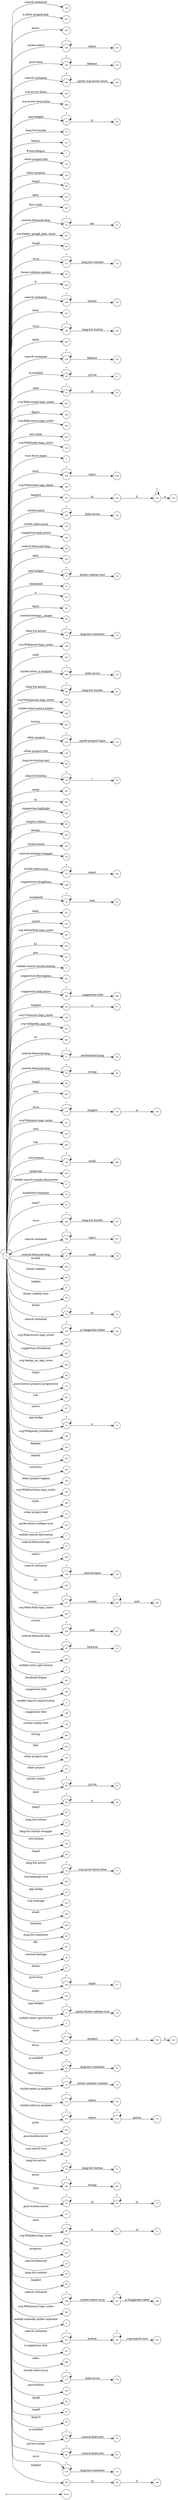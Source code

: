 digraph NFA {
  rankdir=LR;
  node [shape=circle, fontsize=10];
  __start [shape=point, label=""];
  __start -> None;
  139 [label="139"];
  214 [label="214"];
  54 [label="54"];
  14 [label="14"];
  233 [label="233"];
  166 [label="166"];
  12 [label="12"];
  134 [label="134"];
  144 [label="144"];
  152 [label="152"];
  205 [label="205"];
  206 [label="206"];
  19 [label="19"];
  76 [label="76"];
  221 [label="221"];
  1 [label="1"];
  125 [label="125"];
  129 [label="129"];
  89 [label="89"];
  165 [label="165"];
  218 [label="218"];
  230 [label="230"];
  31 [label="31"];
  103 [label="103"];
  123 [label="123"];
  104 [label="104"];
  207 [label="207"];
  90 [label="90"];
  112 [label="112"];
  45 [label="45"];
  220 [label="220"];
  149 [label="149"];
  237 [label="237"];
  108 [label="108"];
  155 [label="155"];
  264 [label="264"];
  154 [label="154"];
  60 [label="60"];
  20 [label="20"];
  235 [label="235"];
  53 [label="53"];
  30 [label="30"];
  203 [label="203"];
  99 [label="99"];
  229 [label="229"];
  100 [label="100"];
  102 [label="102"];
  200 [label="200"];
  65 [label="65"];
  244 [label="244"];
  67 [label="67"];
  186 [label="186"];
  193 [label="193"];
  2 [label="2"];
  56 [label="56"];
  238 [label="238"];
  196 [label="196"];
  101 [label="101"];
  164 [label="164"];
  32 [label="32"];
  176 [label="176"];
  184 [label="184"];
  26 [label="26"];
  137 [label="137"];
  116 [label="116"];
  174 [label="174"];
  216 [label="216"];
  15 [label="15"];
  21 [label="21"];
  213 [label="213"];
  241 [label="241"];
  40 [label="40"];
  18 [label="18"];
  72 [label="72"];
  160 [label="160"];
  199 [label="199"];
  225 [label="225"];
  52 [label="52"];
  169 [label="169"];
  68 [label="68"];
  150 [label="150"];
  201 [label="201"];
  168 [label="168"];
  143 [label="143"];
  43 [label="43"];
  223 [label="223"];
  122 [label="122"];
  128 [label="128"];
  80 [label="80"];
  78 [label="78"];
  255 [label="255"];
  267 [label="267"];
  182 [label="182"];
  95 [label="95"];
  226 [label="226"];
  163 [label="163"];
  39 [label="39"];
  179 [label="179"];
  172 [label="172"];
  189 [label="189"];
  22 [label="22"];
  222 [label="222"];
  23 [label="23"];
  161 [label="161"];
  191 [label="191"];
  232 [label="232"];
  251 [label="251"];
  28 [label="28"];
  79 [label="79"];
  8 [label="8"];
  71 [label="71"];
  181 [label="181"];
  185 [label="185"];
  96 [label="96"];
  167 [label="167"];
  190 [label="190"];
  212 [label="212"];
  265 [label="265"];
  51 [label="51"];
  75 [label="75"];
  27 [label="27"];
  35 [label="35"];
  49 [label="49"];
  86 [label="86"];
  240 [label="240"];
  114 [label="114"];
  197 [label="197"];
  254 [label="254"];
  263 [label="263"];
  159 [label="159"];
  250 [label="250"];
  9 [label="9"];
  148 [label="148"];
  24 [label="24"];
  61 [label="61"];
  91 [label="91"];
  106 [label="106"];
  156 [label="156"];
  33 [label="33"];
  242 [label="242"];
  44 [label="44"];
  47 [label="47"];
  46 [label="46"];
  42 [label="42"];
  175 [label="175"];
  248 [label="248"];
  140 [label="140"];
  16 [label="16"];
  153 [label="153"];
  202 [label="202"];
  111 [label="111"];
  187 [label="187"];
  208 [label="208"];
  239 [label="239"];
  84 [label="84"];
  145 [label="145"];
  133 [label="133"];
  261 [label="261"];
  217 [label="217"];
  11 [label="11"];
  257 [label="257"];
  198 [label="198"];
  228 [label="228"];
  107 [label="107"];
  245 [label="245"];
  262 [label="262"];
  113 [label="113"];
  126 [label="126"];
  195 [label="195"];
  246 [label="246"];
  109 [label="109"];
  141 [label="141"];
  127 [label="127"];
  162 [label="162"];
  0 [label="0"];
  7 [label="7"];
  37 [label="37"];
  258 [label="258"];
  63 [label="63"];
  142 [label="142"];
  236 [label="236"];
  247 [label="247"];
  192 [label="192"];
  256 [label="256"];
  29 [label="29"];
  224 [label="224"];
  5 [label="5"];
  105 [label="105"];
  183 [label="183"];
  6 [label="6"];
  188 [label="188"];
  138 [label="138"];
  260 [label="260"];
  243 [label="243"];
  124 [label="124"];
  121 [label="121"];
  66 [label="66"];
  48 [label="48"];
  87 [label="87"];
  77 [label="77"];
  81 [label="81"];
  158 [label="158"];
  88 [label="88"];
  74 [label="74"];
  209 [label="209"];
  10 [label="10"];
  210 [label="210"];
  119 [label="119"];
  259 [label="259"];
  266 [label="266"];
  82 [label="82"];
  227 [label="227"];
  249 [label="249"];
  38 [label="38"];
  41 [label="41"];
  136 [label="136"];
  147 [label="147"];
  219 [label="219"];
  17 [label="17"];
  4 [label="4"];
  117 [label="117"];
  231 [label="231"];
  170 [label="170"];
  62 [label="62"];
  13 [label="13"];
  171 [label="171"];
  115 [label="115"];
  180 [label="180"];
  173 [label="173"];
  252 [label="252"];
  59 [label="59"];
  132 [label="132"];
  211 [label="211"];
  135 [label="135"];
  120 [label="120"];
  73 [label="73"];
  70 [label="70"];
  118 [label="118"];
  157 [label="157"];
  234 [label="234"];
  55 [label="55"];
  131 [label="131"];
  50 [label="50"];
  194 [label="194"];
  253 [label="253"];
  25 [label="25"];
  178 [label="178"];
  83 [label="83"];
  94 [label="94"];
  146 [label="146"];
  204 [label="204"];
  3 [label="3"];
  97 [label="97"];
  151 [label="151"];
  215 [label="215"];
  268 [label="268"];
  57 [label="57"];
  177 [label="177"];
  130 [label="130"];
  92 [label="92"];
  93 [label="93"];
  85 [label="85"];
  34 [label="34"];
  36 [label="36"];
  58 [label="58"];
  64 [label="64"];
  110 [label="110"];
  69 [label="69"];
  98 [label="98"];
  { node [shape=doublecircle]; 1 2 3 4 5 6 7 8 9 10 12 14 16 18 20 21 23 24 25 26 28 30 32 34 36 37 38 39 40 41 43 44 45 46 47 49 52 54 57 59 61 63 65 67 69 71 73 75 76 77 79 80 81 82 83 84 85 86 87 88 89 90 91 92 93 94 95 97 100 104 105 107 109 111 113 116 120 121 123 124 125 126 127 128 129 130 131 132 133 135 137 138 139 141 143 145 148 150 153 155 157 158 160 161 162 163 165 167 168 170 172 175 176 178 180 181 182 183 184 186 187 188 189 190 191 192 193 194 195 196 197 198 199 200 201 202 203 204 205 206 207 208 209 210 211 212 213 214 215 216 217 218 219 220 221 222 223 224 225 226 227 228 229 230 231 232 233 235 236 237 239 240 241 242 243 244 245 246 249 250 251 252 253 254 255 257 258 259 260 261 262 263 264 265 266 267 268 }
  0 -> 0 [label="*"];
  0 -> 1 [label="#searchInput"];
  0 -> 2 [label="-moz-focus-inner"];
  0 -> 3 [label="-webkit-calendar-picker-indicator"];
  0 -> 4 [label="-webkit-inner-spin-button"];
  0 -> 5 [label="-webkit-outer-spin-button"];
  0 -> 6 [label="-webkit-search-cancel-button"];
  0 -> 7 [label="-webkit-search-decoration"];
  0 -> 8 [label="-webkit-search-results-button"];
  0 -> 9 [label="-webkit-search-results-decoration"];
  0 -> 10 [label=".app-badge"];
  0 -> 11 [label=".app-badge"];
  11 -> 11 [label="*"];
  11 -> 12 [label="a"];
  0 -> 13 [label=".app-badges"];
  13 -> 13 [label="*"];
  13 -> 14 [label=".footer-sidebar-content"];
  0 -> 15 [label=".app-badges"];
  15 -> 15 [label="*"];
  15 -> 16 [label=".footer-sidebar-text"];
  0 -> 17 [label=".app-badges"];
  17 -> 17 [label="*"];
  17 -> 18 [label=".sprite.footer-sidebar-icon"];
  0 -> 19 [label=".app-badges"];
  19 -> 19 [label="*"];
  19 -> 20 [label="ul"];
  0 -> 21 [label=".bookshelf"];
  0 -> 22 [label=".bookshelf"];
  22 -> 22 [label="*"];
  22 -> 23 [label=".text"];
  0 -> 24 [label=".bookshelf-container"];
  0 -> 25 [label=".central-featured"];
  0 -> 26 [label=".central-featured-lang"];
  0 -> 27 [label=".central-featured-lang"];
  27 -> 27 [label="*"];
  27 -> 28 [label=".emNonItalicLang"];
  0 -> 29 [label=".central-featured-lang"];
  29 -> 29 [label="*"];
  29 -> 30 [label=".link-box"];
  0 -> 31 [label=".central-featured-lang"];
  31 -> 31 [label="*"];
  31 -> 32 [label="em"];
  0 -> 33 [label=".central-featured-lang"];
  33 -> 33 [label="*"];
  33 -> 34 [label="small"];
  0 -> 35 [label=".central-featured-lang"];
  35 -> 35 [label="*"];
  35 -> 36 [label="strong"];
  0 -> 37 [label=".central-featured-logo"];
  0 -> 38 [label=".central-textlogo"];
  0 -> 39 [label=".central-textlogo-wrapper"];
  0 -> 40 [label=".central-textlogo__image"];
  0 -> 41 [label=".footer"];
  0 -> 42 [label=".footer"];
  42 -> 42 [label="*"];
  42 -> 43 [label="hr"];
  0 -> 44 [label=".footer-sidebar"];
  0 -> 45 [label=".footer-sidebar-content"];
  0 -> 46 [label=".footer-sidebar-text"];
  0 -> 47 [label=".hidden"];
  0 -> 48 [label=".hlist"];
  48 -> 48 [label="*"];
  48 -> 49 [label="li"];
  0 -> 50 [label=".hlist"];
  50 -> 50 [label="*"];
  50 -> 51 [label="li"];
  51 -> 52 [label="ul"];
  0 -> 53 [label=".hlist"];
  53 -> 53 [label="*"];
  53 -> 54 [label="ul"];
  0 -> 55 [label=".hlist"];
  55 -> 55 [label="*"];
  55 -> 56 [label="ul"];
  56 -> 56 [label="*"];
  56 -> 57 [label="ul"];
  0 -> 58 [label=".js-enabled"];
  58 -> 58 [label="*"];
  58 -> 59 [label=".central-featured"];
  0 -> 60 [label=".js-enabled"];
  60 -> 60 [label="*"];
  60 -> 61 [label=".jsl10n"];
  0 -> 62 [label=".js-enabled"];
  62 -> 62 [label="*"];
  62 -> 63 [label=".lang-list-container"];
  0 -> 64 [label=".jsl10n-visible"];
  64 -> 64 [label="*"];
  64 -> 65 [label=".central-featured"];
  0 -> 66 [label=".jsl10n-visible"];
  66 -> 66 [label="*"];
  66 -> 67 [label=".jsl10n"];
  0 -> 68 [label=".lang-list-active"];
  68 -> 68 [label="*"];
  68 -> 69 [label=".lang-list-border"];
  0 -> 70 [label=".lang-list-active"];
  70 -> 70 [label="*"];
  70 -> 71 [label=".lang-list-button"];
  0 -> 72 [label=".lang-list-active"];
  72 -> 72 [label="*"];
  72 -> 73 [label=".lang-list-container"];
  0 -> 74 [label=".lang-list-active"];
  74 -> 74 [label="*"];
  74 -> 75 [label=".svg-arrow-down-blue"];
  0 -> 76 [label=".lang-list-border"];
  0 -> 77 [label=".lang-list-button"];
  0 -> 78 [label=".lang-list-button"];
  78 -> 78 [label="*"];
  78 -> 79 [label="i"];
  0 -> 80 [label=".lang-list-button-text"];
  0 -> 81 [label=".lang-list-button-wrapper"];
  0 -> 82 [label=".lang-list-container"];
  0 -> 83 [label=".lang-list-content"];
  0 -> 84 [label=".lang1"];
  0 -> 85 [label=".lang10"];
  0 -> 86 [label=".lang2"];
  0 -> 87 [label=".lang3"];
  0 -> 88 [label=".lang4"];
  0 -> 89 [label=".lang5"];
  0 -> 90 [label=".lang6"];
  0 -> 91 [label=".lang7"];
  0 -> 92 [label=".lang8"];
  0 -> 93 [label=".lang9"];
  0 -> 94 [label=".langlist"];
  0 -> 95 [label=".langlist-others"];
  0 -> 96 [label=".langlist"];
  96 -> 97 [label="ul"];
  0 -> 98 [label=".langlist"];
  98 -> 99 [label="ul"];
  99 -> 100 [label="li"];
  0 -> 101 [label=".langlist"];
  101 -> 102 [label="ul"];
  102 -> 103 [label="li"];
  103 -> 103 [label="*"];
  103 -> 104 [label="a"];
  0 -> 105 [label=".localized-slogan"];
  0 -> 106 [label=".no-js"];
  106 -> 106 [label="*"];
  106 -> 107 [label=".lang-list-border"];
  0 -> 108 [label=".no-js"];
  108 -> 108 [label="*"];
  108 -> 109 [label=".lang-list-button"];
  0 -> 110 [label=".no-js"];
  110 -> 110 [label="*"];
  110 -> 111 [label=".lang-list-container"];
  0 -> 112 [label=".no-js"];
  112 -> 112 [label="*"];
  112 -> 113 [label=".lang-list-content"];
  0 -> 114 [label=".no-js"];
  114 -> 114 [label="*"];
  114 -> 115 [label=".langlist"];
  115 -> 116 [label="ul"];
  0 -> 117 [label=".no-js"];
  117 -> 117 [label="*"];
  117 -> 118 [label=".langlist"];
  118 -> 119 [label="ul"];
  119 -> 120 [label="li"];
  0 -> 121 [label=".other-project"];
  0 -> 122 [label=".other-project"];
  122 -> 122 [label="*"];
  122 -> 123 [label=".sprite-project-logos"];
  0 -> 124 [label=".other-project-icon"];
  0 -> 125 [label=".other-project-link"];
  0 -> 126 [label=".other-project-tagline"];
  0 -> 127 [label=".other-project-text"];
  0 -> 128 [label=".other-project-title"];
  0 -> 129 [label=".other-projects"];
  0 -> 130 [label=".pure-button"];
  0 -> 131 [label=".pure-button-active"];
  0 -> 132 [label=".pure-button-hover"];
  0 -> 133 [label=".pure-button-primary-progressive"];
  0 -> 134 [label=".pure-form"];
  134 -> 134 [label="*"];
  134 -> 135 [label="fieldset"];
  0 -> 136 [label=".pure-form"];
  136 -> 136 [label="*"];
  136 -> 137 [label="input"];
  0 -> 138 [label=".screen-reader-text"];
  0 -> 139 [label=".search-container"];
  0 -> 140 [label=".search-container"];
  140 -> 140 [label="*"];
  140 -> 141 [label=".js-langpicker-label"];
  0 -> 142 [label=".search-container"];
  142 -> 142 [label="*"];
  142 -> 143 [label=".search-input"];
  0 -> 144 [label=".search-container"];
  144 -> 144 [label="*"];
  144 -> 145 [label=".sprite.svg-arrow-down"];
  0 -> 146 [label=".search-container"];
  146 -> 146 [label="*"];
  146 -> 147 [label=".styled-select.no-js"];
  147 -> 147 [label="*"];
  147 -> 148 [label=".js-langpicker-label"];
  0 -> 149 [label=".search-container"];
  149 -> 149 [label="*"];
  149 -> 150 [label="button"];
  0 -> 151 [label=".search-container"];
  151 -> 151 [label="*"];
  151 -> 152 [label="button"];
  152 -> 152 [label="*"];
  152 -> 153 [label=".svg-search-icon"];
  0 -> 154 [label=".search-container"];
  154 -> 154 [label="*"];
  154 -> 155 [label="fieldset"];
  0 -> 156 [label=".search-container"];
  156 -> 156 [label="*"];
  156 -> 157 [label="input"];
  0 -> 158 [label=".site-license"];
  0 -> 159 [label=".site-license"];
  159 -> 159 [label="*"];
  159 -> 160 [label="small"];
  0 -> 161 [label=".sprite"];
  0 -> 162 [label=".sprite.footer-sidebar-icon"];
  0 -> 163 [label=".styled-select"];
  0 -> 164 [label=".styled-select"];
  164 -> 164 [label="*"];
  164 -> 165 [label=".hide-arrow"];
  0 -> 166 [label=".styled-select"];
  166 -> 166 [label="*"];
  166 -> 167 [label="select"];
  0 -> 168 [label=".styled-select-active-helper"];
  0 -> 169 [label=".styled-select.js-enabled"];
  169 -> 169 [label="*"];
  169 -> 170 [label=".hide-arrow"];
  0 -> 171 [label=".styled-select.js-enabled"];
  171 -> 171 [label="*"];
  171 -> 172 [label="select"];
  0 -> 173 [label=".styled-select.js-enabled"];
  173 -> 173 [label="*"];
  173 -> 174 [label="select"];
  174 -> 174 [label="*"];
  174 -> 175 [label="option"];
  0 -> 176 [label=".styled-select.no-js"];
  0 -> 177 [label=".styled-select.no-js"];
  177 -> 177 [label="*"];
  177 -> 178 [label=".hide-arrow"];
  0 -> 179 [label=".styled-select.no-js"];
  179 -> 179 [label="*"];
  179 -> 180 [label="select"];
  0 -> 181 [label=".suggestion-description"];
  0 -> 182 [label=".suggestion-highlight"];
  0 -> 183 [label=".suggestion-link"];
  0 -> 184 [label=".suggestion-link.active"];
  0 -> 185 [label=".suggestion-link.active"];
  185 -> 185 [label="*"];
  185 -> 186 [label=".suggestion-title"];
  0 -> 187 [label=".suggestion-thumbnail"];
  0 -> 188 [label=".suggestion-title"];
  0 -> 189 [label=".suggestions-dropdown"];
  0 -> 190 [label=".svg-Commons-logo_sister"];
  0 -> 191 [label=".svg-MediaWiki-logo_sister"];
  0 -> 192 [label=".svg-Meta-Wiki-logo_sister"];
  0 -> 193 [label=".svg-Wikibooks-logo_sister"];
  0 -> 194 [label=".svg-Wikidata-logo_sister"];
  0 -> 195 [label=".svg-Wikifunctions-logo_sister"];
  0 -> 196 [label=".svg-Wikimedia-logo_black"];
  0 -> 197 [label=".svg-Wikinews-logo_sister"];
  0 -> 198 [label=".svg-Wikipedia_wordmark"];
  0 -> 199 [label=".svg-Wikiquote-logo_sister"];
  0 -> 200 [label=".svg-Wikisource-logo_sister"];
  0 -> 201 [label=".svg-Wikispecies-logo_sister"];
  0 -> 202 [label=".svg-Wikiversity-logo_sister"];
  0 -> 203 [label=".svg-Wikivoyage-logo_sister"];
  0 -> 204 [label=".svg-Wiktionary-logo_sister"];
  0 -> 205 [label=".svg-arrow-down"];
  0 -> 206 [label=".svg-arrow-down-blue"];
  0 -> 207 [label=".svg-badge_google_play_store"];
  0 -> 208 [label=".svg-badge_ios_app_store"];
  0 -> 209 [label=".svg-language-icon"];
  0 -> 210 [label=".svg-noimage"];
  0 -> 211 [label=".svg-search-icon"];
  0 -> 212 [label=".svg-wikipedia_app_tile"];
  0 -> 213 [label="a"];
  0 -> 214 [label="a.other-project-link"];
  0 -> 215 [label="a.suggestion-link"];
  0 -> 216 [label="abbr"];
  0 -> 217 [label="active"];
  0 -> 218 [label="after"];
  0 -> 219 [label="audio"];
  0 -> 220 [label="b"];
  0 -> 221 [label="before"];
  0 -> 222 [label="body"];
  0 -> 223 [label="button"];
  0 -> 224 [label="canvas"];
  0 -> 225 [label="code"];
  0 -> 226 [label="details"];
  0 -> 227 [label="dfn"];
  0 -> 228 [label="fieldset"];
  0 -> 229 [label="figure"];
  0 -> 230 [label="first-child"];
  0 -> 231 [label="focus"];
  0 -> 232 [label="h1"];
  0 -> 233 [label="hover"];
  0 -> 234 [label="hover"];
  234 -> 234 [label="*"];
  234 -> 235 [label="strong"];
  0 -> 236 [label="hr"];
  0 -> 237 [label="html"];
  0 -> 238 [label="html"];
  238 -> 238 [label="*"];
  238 -> 239 [label="input"];
  0 -> 240 [label="img"];
  0 -> 241 [label="input"];
  0 -> 242 [label="invalid"];
  0 -> 243 [label="kbd"];
  0 -> 244 [label="last-child"];
  0 -> 245 [label="legend"];
  0 -> 246 [label="main"];
  0 -> 247 [label="only"];
  247 -> 247 [label="*"];
  247 -> 248 [label="screen"];
  248 -> 248 [label="*"];
  248 -> 249 [label="and"];
  0 -> 250 [label="optgroup"];
  0 -> 251 [label="pre"];
  0 -> 252 [label="print"];
  0 -> 253 [label="progress"];
  0 -> 254 [label="root"];
  0 -> 255 [label="samp"];
  0 -> 256 [label="screen"];
  256 -> 256 [label="*"];
  256 -> 257 [label="and"];
  0 -> 258 [label="select"];
  0 -> 259 [label="small"];
  0 -> 260 [label="strong"];
  0 -> 261 [label="sub"];
  0 -> 262 [label="summary"];
  0 -> 263 [label="sup"];
  0 -> 264 [label="table"];
  0 -> 265 [label="td"];
  0 -> 266 [label="textarea"];
  0 -> 267 [label="th"];
  0 -> 268 [label="video"];
}
